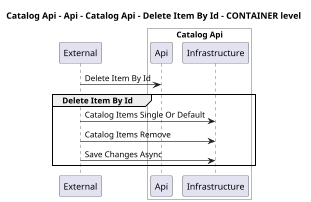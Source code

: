 @startuml
skinparam dpi 60

title Catalog Api - Api - Catalog Api - Delete Item By Id - CONTAINER level

participant "External" as C4InterFlow.SoftwareSystems.ExternalSystem

box "Catalog Api" #White
    participant "Api" as dotnet.eShop.Architecture.SoftwareSystems.CatalogApi.Containers.Api
    participant "Infrastructure" as dotnet.eShop.Architecture.SoftwareSystems.CatalogApi.Containers.Infrastructure
end box


C4InterFlow.SoftwareSystems.ExternalSystem -> dotnet.eShop.Architecture.SoftwareSystems.CatalogApi.Containers.Api : Delete Item By Id
group Delete Item By Id
C4InterFlow.SoftwareSystems.ExternalSystem -> dotnet.eShop.Architecture.SoftwareSystems.CatalogApi.Containers.Infrastructure : Catalog Items Single Or Default
C4InterFlow.SoftwareSystems.ExternalSystem -> dotnet.eShop.Architecture.SoftwareSystems.CatalogApi.Containers.Infrastructure : Catalog Items Remove
C4InterFlow.SoftwareSystems.ExternalSystem -> dotnet.eShop.Architecture.SoftwareSystems.CatalogApi.Containers.Infrastructure : Save Changes Async
end


@enduml
